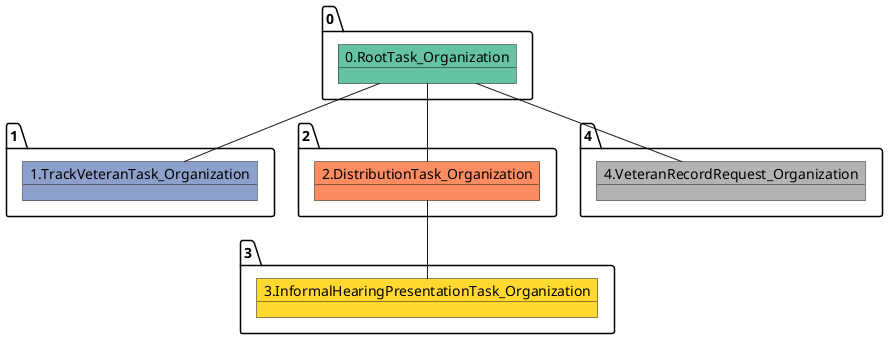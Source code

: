 @startuml
object 0.RootTask_Organization #66c2a5
object 1.TrackVeteranTask_Organization #8da0cb
object 2.DistributionTask_Organization #fc8d62
object 3.InformalHearingPresentationTask_Organization #ffd92f
object 4.VeteranRecordRequest_Organization #b3b3b3
0.RootTask_Organization -- 1.TrackVeteranTask_Organization
0.RootTask_Organization -- 2.DistributionTask_Organization
2.DistributionTask_Organization -- 3.InformalHearingPresentationTask_Organization
0.RootTask_Organization -- 4.VeteranRecordRequest_Organization
@enduml
